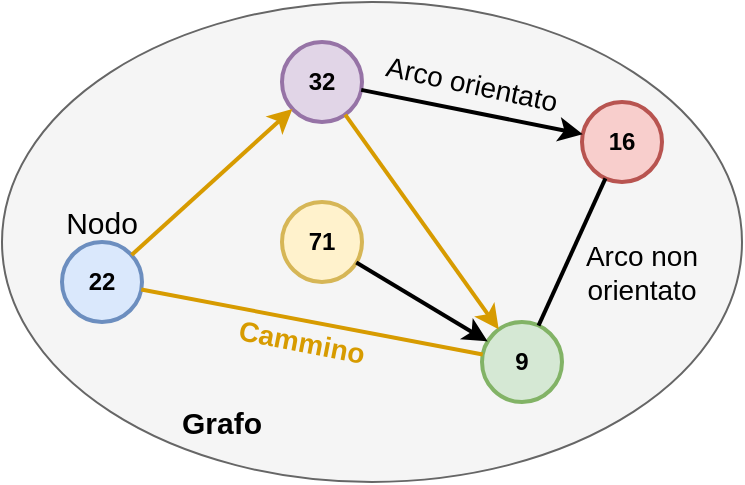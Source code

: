 <mxfile version="18.1.2" type="device"><diagram id="BTyiZ90lAS_Xes5XZWdP" name="Page-1"><mxGraphModel dx="1400" dy="521" grid="1" gridSize="10" guides="1" tooltips="1" connect="1" arrows="1" fold="1" page="1" pageScale="1" pageWidth="850" pageHeight="1100" math="0" shadow="0"><root><mxCell id="0"/><mxCell id="1" parent="0"/><mxCell id="Js9ntXVbZe3bj5SDn1XF-1" value="" style="ellipse;whiteSpace=wrap;html=1;fillColor=#f5f5f5;fontColor=#333333;strokeColor=#666666;" vertex="1" parent="1"><mxGeometry x="200" y="50" width="370" height="240" as="geometry"/></mxCell><mxCell id="Js9ntXVbZe3bj5SDn1XF-2" value="32" style="ellipse;whiteSpace=wrap;html=1;aspect=fixed;fillColor=#e1d5e7;strokeColor=#9673a6;fontStyle=1;strokeWidth=2;" vertex="1" parent="1"><mxGeometry x="340" y="70" width="40" height="40" as="geometry"/></mxCell><mxCell id="Js9ntXVbZe3bj5SDn1XF-3" value="71" style="ellipse;whiteSpace=wrap;html=1;aspect=fixed;fillColor=#fff2cc;strokeColor=#d6b656;fontStyle=1;strokeWidth=2;" vertex="1" parent="1"><mxGeometry x="340" y="150" width="40" height="40" as="geometry"/></mxCell><mxCell id="Js9ntXVbZe3bj5SDn1XF-4" value="9" style="ellipse;whiteSpace=wrap;html=1;aspect=fixed;fillColor=#d5e8d4;strokeColor=#82b366;fontStyle=1;strokeWidth=2;" vertex="1" parent="1"><mxGeometry x="440" y="210" width="40" height="40" as="geometry"/></mxCell><mxCell id="Js9ntXVbZe3bj5SDn1XF-5" value="22" style="ellipse;whiteSpace=wrap;html=1;aspect=fixed;fillColor=#dae8fc;strokeColor=#6c8ebf;fontStyle=1;strokeWidth=2;" vertex="1" parent="1"><mxGeometry x="230" y="170" width="40" height="40" as="geometry"/></mxCell><mxCell id="Js9ntXVbZe3bj5SDn1XF-6" value="16" style="ellipse;whiteSpace=wrap;html=1;aspect=fixed;fillColor=#f8cecc;strokeColor=#b85450;fontStyle=1;strokeWidth=2;" vertex="1" parent="1"><mxGeometry x="490" y="100" width="40" height="40" as="geometry"/></mxCell><mxCell id="Js9ntXVbZe3bj5SDn1XF-7" value="" style="endArrow=classic;html=1;rounded=0;strokeWidth=2;" edge="1" parent="1" source="Js9ntXVbZe3bj5SDn1XF-3" target="Js9ntXVbZe3bj5SDn1XF-4"><mxGeometry width="50" height="50" relative="1" as="geometry"><mxPoint x="90" y="370" as="sourcePoint"/><mxPoint x="140" y="320" as="targetPoint"/></mxGeometry></mxCell><mxCell id="Js9ntXVbZe3bj5SDn1XF-9" value="" style="endArrow=classic;html=1;rounded=0;strokeWidth=2;" edge="1" parent="1" source="Js9ntXVbZe3bj5SDn1XF-2" target="Js9ntXVbZe3bj5SDn1XF-6"><mxGeometry width="50" height="50" relative="1" as="geometry"><mxPoint x="210" y="350" as="sourcePoint"/><mxPoint x="260" y="300" as="targetPoint"/></mxGeometry></mxCell><mxCell id="Js9ntXVbZe3bj5SDn1XF-10" value="" style="endArrow=classic;html=1;rounded=0;strokeWidth=2;fillColor=#ffe6cc;strokeColor=#d79b00;" edge="1" parent="1" source="Js9ntXVbZe3bj5SDn1XF-5" target="Js9ntXVbZe3bj5SDn1XF-2"><mxGeometry width="50" height="50" relative="1" as="geometry"><mxPoint x="180" y="350" as="sourcePoint"/><mxPoint x="230" y="300" as="targetPoint"/></mxGeometry></mxCell><mxCell id="Js9ntXVbZe3bj5SDn1XF-11" value="" style="endArrow=classic;html=1;rounded=0;strokeWidth=2;fillColor=#ffe6cc;strokeColor=#d79b00;" edge="1" parent="1" source="Js9ntXVbZe3bj5SDn1XF-2" target="Js9ntXVbZe3bj5SDn1XF-4"><mxGeometry width="50" height="50" relative="1" as="geometry"><mxPoint x="270" y="360" as="sourcePoint"/><mxPoint x="320" y="310" as="targetPoint"/></mxGeometry></mxCell><mxCell id="Js9ntXVbZe3bj5SDn1XF-15" value="Grafo" style="text;html=1;strokeColor=none;fillColor=none;align=center;verticalAlign=middle;whiteSpace=wrap;rounded=0;fontStyle=1;fontSize=15;" vertex="1" parent="1"><mxGeometry x="290" y="250" width="40" height="20" as="geometry"/></mxCell><mxCell id="Js9ntXVbZe3bj5SDn1XF-16" value="Nodo" style="text;html=1;strokeColor=none;fillColor=none;align=center;verticalAlign=middle;whiteSpace=wrap;rounded=0;fontSize=15;" vertex="1" parent="1"><mxGeometry x="230" y="150" width="40" height="20" as="geometry"/></mxCell><mxCell id="Js9ntXVbZe3bj5SDn1XF-17" value="Arco orientato" style="text;html=1;strokeColor=none;fillColor=none;align=center;verticalAlign=middle;whiteSpace=wrap;rounded=0;fontSize=14;rotation=12;" vertex="1" parent="1"><mxGeometry x="389.89" y="81.04" width="90" height="20" as="geometry"/></mxCell><mxCell id="Js9ntXVbZe3bj5SDn1XF-18" value="" style="endArrow=none;html=1;rounded=0;fontSize=14;strokeWidth=2;" edge="1" parent="1" source="Js9ntXVbZe3bj5SDn1XF-4" target="Js9ntXVbZe3bj5SDn1XF-6"><mxGeometry width="50" height="50" relative="1" as="geometry"><mxPoint x="310" y="420" as="sourcePoint"/><mxPoint x="360" y="370" as="targetPoint"/></mxGeometry></mxCell><mxCell id="Js9ntXVbZe3bj5SDn1XF-19" value="" style="endArrow=none;html=1;rounded=0;fontSize=14;strokeWidth=2;fillColor=#ffe6cc;strokeColor=#d79b00;" edge="1" parent="1" source="Js9ntXVbZe3bj5SDn1XF-5" target="Js9ntXVbZe3bj5SDn1XF-4"><mxGeometry width="50" height="50" relative="1" as="geometry"><mxPoint x="150" y="370" as="sourcePoint"/><mxPoint x="200" y="320" as="targetPoint"/></mxGeometry></mxCell><mxCell id="Js9ntXVbZe3bj5SDn1XF-20" value="Arco non orientato" style="text;html=1;strokeColor=none;fillColor=none;align=center;verticalAlign=middle;whiteSpace=wrap;rounded=0;fontSize=14;" vertex="1" parent="1"><mxGeometry x="490" y="170" width="60" height="30" as="geometry"/></mxCell><mxCell id="Js9ntXVbZe3bj5SDn1XF-21" value="Cammino" style="text;html=1;strokeColor=none;fillColor=none;align=center;verticalAlign=middle;whiteSpace=wrap;rounded=0;fontSize=14;fontColor=#D79B00;fontStyle=1;rotation=11;" vertex="1" parent="1"><mxGeometry x="320" y="210" width="60" height="20" as="geometry"/></mxCell></root></mxGraphModel></diagram></mxfile>